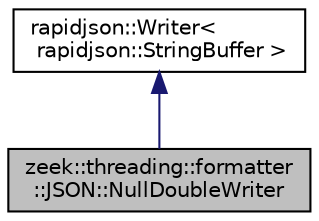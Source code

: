 digraph "zeek::threading::formatter::JSON::NullDoubleWriter"
{
 // LATEX_PDF_SIZE
  edge [fontname="Helvetica",fontsize="10",labelfontname="Helvetica",labelfontsize="10"];
  node [fontname="Helvetica",fontsize="10",shape=record];
  Node1 [label="zeek::threading::formatter\l::JSON::NullDoubleWriter",height=0.2,width=0.4,color="black", fillcolor="grey75", style="filled", fontcolor="black",tooltip=" "];
  Node2 -> Node1 [dir="back",color="midnightblue",fontsize="10",style="solid",fontname="Helvetica"];
  Node2 [label="rapidjson::Writer\<\l rapidjson::StringBuffer \>",height=0.2,width=0.4,color="black", fillcolor="white", style="filled",tooltip=" "];
}
